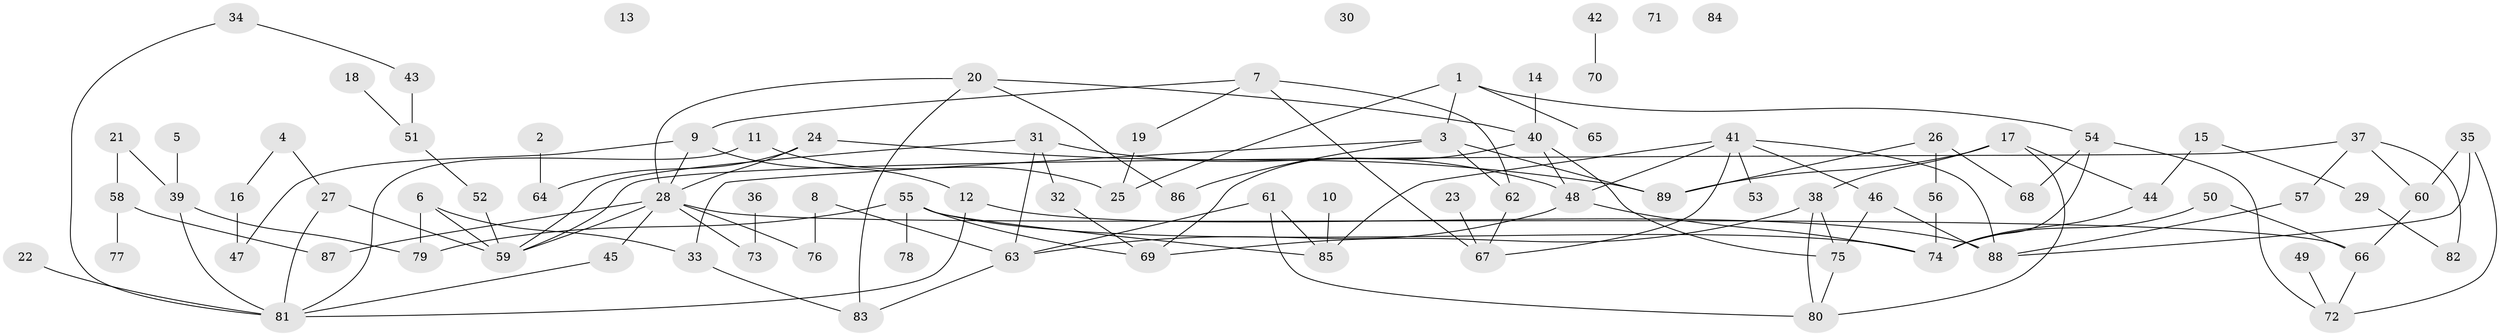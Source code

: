 // coarse degree distribution, {5: 0.09836065573770492, 1: 0.21311475409836064, 2: 0.18032786885245902, 3: 0.16393442622950818, 4: 0.11475409836065574, 0: 0.08196721311475409, 7: 0.04918032786885246, 9: 0.03278688524590164, 6: 0.06557377049180328}
// Generated by graph-tools (version 1.1) at 2025/23/03/03/25 07:23:28]
// undirected, 89 vertices, 125 edges
graph export_dot {
graph [start="1"]
  node [color=gray90,style=filled];
  1;
  2;
  3;
  4;
  5;
  6;
  7;
  8;
  9;
  10;
  11;
  12;
  13;
  14;
  15;
  16;
  17;
  18;
  19;
  20;
  21;
  22;
  23;
  24;
  25;
  26;
  27;
  28;
  29;
  30;
  31;
  32;
  33;
  34;
  35;
  36;
  37;
  38;
  39;
  40;
  41;
  42;
  43;
  44;
  45;
  46;
  47;
  48;
  49;
  50;
  51;
  52;
  53;
  54;
  55;
  56;
  57;
  58;
  59;
  60;
  61;
  62;
  63;
  64;
  65;
  66;
  67;
  68;
  69;
  70;
  71;
  72;
  73;
  74;
  75;
  76;
  77;
  78;
  79;
  80;
  81;
  82;
  83;
  84;
  85;
  86;
  87;
  88;
  89;
  1 -- 3;
  1 -- 25;
  1 -- 54;
  1 -- 65;
  2 -- 64;
  3 -- 33;
  3 -- 62;
  3 -- 86;
  3 -- 89;
  4 -- 16;
  4 -- 27;
  5 -- 39;
  6 -- 33;
  6 -- 59;
  6 -- 79;
  7 -- 9;
  7 -- 19;
  7 -- 62;
  7 -- 67;
  8 -- 63;
  8 -- 76;
  9 -- 12;
  9 -- 28;
  9 -- 47;
  10 -- 85;
  11 -- 25;
  11 -- 81;
  12 -- 81;
  12 -- 88;
  14 -- 40;
  15 -- 29;
  15 -- 44;
  16 -- 47;
  17 -- 38;
  17 -- 44;
  17 -- 80;
  17 -- 89;
  18 -- 51;
  19 -- 25;
  20 -- 28;
  20 -- 40;
  20 -- 83;
  20 -- 86;
  21 -- 39;
  21 -- 58;
  22 -- 81;
  23 -- 67;
  24 -- 28;
  24 -- 64;
  24 -- 89;
  26 -- 56;
  26 -- 68;
  26 -- 89;
  27 -- 59;
  27 -- 81;
  28 -- 45;
  28 -- 59;
  28 -- 66;
  28 -- 73;
  28 -- 76;
  28 -- 87;
  29 -- 82;
  31 -- 32;
  31 -- 48;
  31 -- 59;
  31 -- 63;
  32 -- 69;
  33 -- 83;
  34 -- 43;
  34 -- 81;
  35 -- 60;
  35 -- 72;
  35 -- 88;
  36 -- 73;
  37 -- 57;
  37 -- 59;
  37 -- 60;
  37 -- 82;
  38 -- 69;
  38 -- 75;
  38 -- 80;
  39 -- 79;
  39 -- 81;
  40 -- 48;
  40 -- 69;
  40 -- 75;
  41 -- 46;
  41 -- 48;
  41 -- 53;
  41 -- 67;
  41 -- 85;
  41 -- 88;
  42 -- 70;
  43 -- 51;
  44 -- 74;
  45 -- 81;
  46 -- 75;
  46 -- 88;
  48 -- 63;
  48 -- 74;
  49 -- 72;
  50 -- 66;
  50 -- 74;
  51 -- 52;
  52 -- 59;
  54 -- 68;
  54 -- 72;
  54 -- 74;
  55 -- 69;
  55 -- 74;
  55 -- 78;
  55 -- 79;
  55 -- 85;
  56 -- 74;
  57 -- 88;
  58 -- 77;
  58 -- 87;
  60 -- 66;
  61 -- 63;
  61 -- 80;
  61 -- 85;
  62 -- 67;
  63 -- 83;
  66 -- 72;
  75 -- 80;
}
